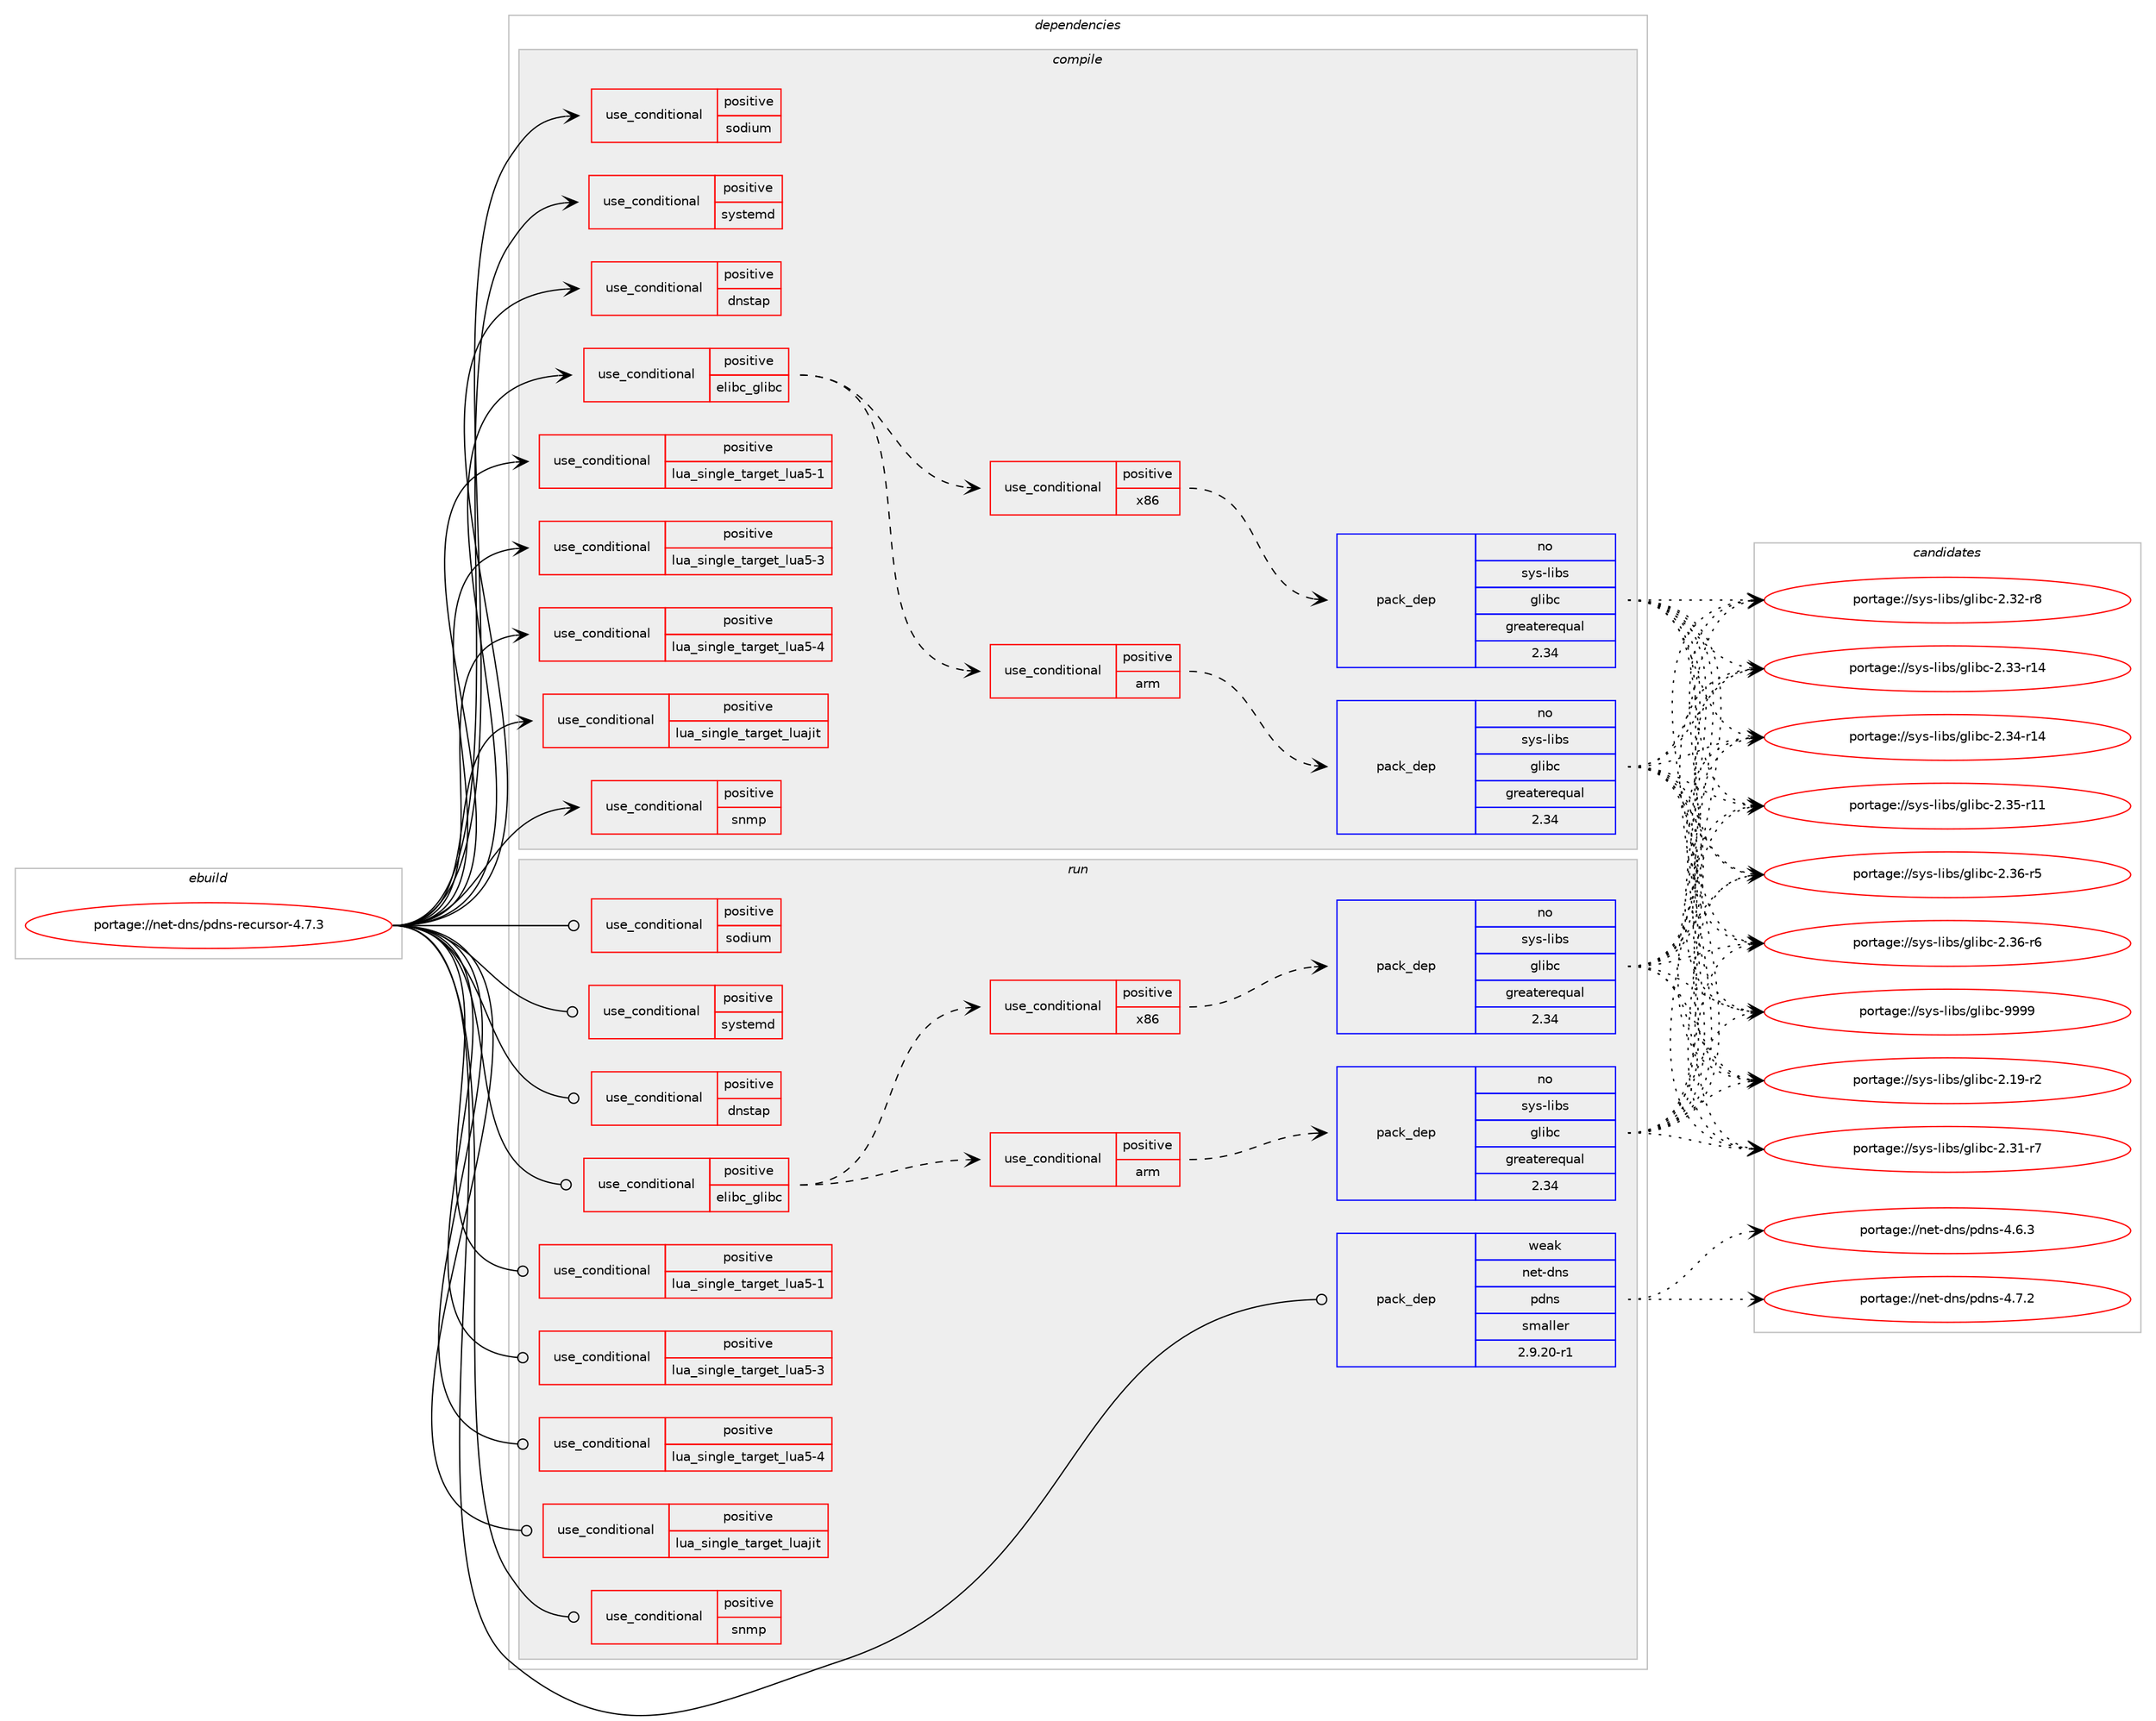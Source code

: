 digraph prolog {

# *************
# Graph options
# *************

newrank=true;
concentrate=true;
compound=true;
graph [rankdir=LR,fontname=Helvetica,fontsize=10,ranksep=1.5];#, ranksep=2.5, nodesep=0.2];
edge  [arrowhead=vee];
node  [fontname=Helvetica,fontsize=10];

# **********
# The ebuild
# **********

subgraph cluster_leftcol {
color=gray;
label=<<i>ebuild</i>>;
id [label="portage://net-dns/pdns-recursor-4.7.3", color=red, width=4, href="../net-dns/pdns-recursor-4.7.3.svg"];
}

# ****************
# The dependencies
# ****************

subgraph cluster_midcol {
color=gray;
label=<<i>dependencies</i>>;
subgraph cluster_compile {
fillcolor="#eeeeee";
style=filled;
label=<<i>compile</i>>;
subgraph cond211 {
dependency255 [label=<<TABLE BORDER="0" CELLBORDER="1" CELLSPACING="0" CELLPADDING="4"><TR><TD ROWSPAN="3" CELLPADDING="10">use_conditional</TD></TR><TR><TD>positive</TD></TR><TR><TD>dnstap</TD></TR></TABLE>>, shape=none, color=red];
# *** BEGIN UNKNOWN DEPENDENCY TYPE (TODO) ***
# dependency255 -> package_dependency(portage://net-dns/pdns-recursor-4.7.3,install,no,dev-libs,fstrm,none,[,,],[],[])
# *** END UNKNOWN DEPENDENCY TYPE (TODO) ***

}
id:e -> dependency255:w [weight=20,style="solid",arrowhead="vee"];
subgraph cond212 {
dependency256 [label=<<TABLE BORDER="0" CELLBORDER="1" CELLSPACING="0" CELLPADDING="4"><TR><TD ROWSPAN="3" CELLPADDING="10">use_conditional</TD></TR><TR><TD>positive</TD></TR><TR><TD>elibc_glibc</TD></TR></TABLE>>, shape=none, color=red];
subgraph cond213 {
dependency257 [label=<<TABLE BORDER="0" CELLBORDER="1" CELLSPACING="0" CELLPADDING="4"><TR><TD ROWSPAN="3" CELLPADDING="10">use_conditional</TD></TR><TR><TD>positive</TD></TR><TR><TD>arm</TD></TR></TABLE>>, shape=none, color=red];
subgraph pack38 {
dependency258 [label=<<TABLE BORDER="0" CELLBORDER="1" CELLSPACING="0" CELLPADDING="4" WIDTH="220"><TR><TD ROWSPAN="6" CELLPADDING="30">pack_dep</TD></TR><TR><TD WIDTH="110">no</TD></TR><TR><TD>sys-libs</TD></TR><TR><TD>glibc</TD></TR><TR><TD>greaterequal</TD></TR><TR><TD>2.34</TD></TR></TABLE>>, shape=none, color=blue];
}
dependency257:e -> dependency258:w [weight=20,style="dashed",arrowhead="vee"];
}
dependency256:e -> dependency257:w [weight=20,style="dashed",arrowhead="vee"];
subgraph cond214 {
dependency259 [label=<<TABLE BORDER="0" CELLBORDER="1" CELLSPACING="0" CELLPADDING="4"><TR><TD ROWSPAN="3" CELLPADDING="10">use_conditional</TD></TR><TR><TD>positive</TD></TR><TR><TD>x86</TD></TR></TABLE>>, shape=none, color=red];
subgraph pack39 {
dependency260 [label=<<TABLE BORDER="0" CELLBORDER="1" CELLSPACING="0" CELLPADDING="4" WIDTH="220"><TR><TD ROWSPAN="6" CELLPADDING="30">pack_dep</TD></TR><TR><TD WIDTH="110">no</TD></TR><TR><TD>sys-libs</TD></TR><TR><TD>glibc</TD></TR><TR><TD>greaterequal</TD></TR><TR><TD>2.34</TD></TR></TABLE>>, shape=none, color=blue];
}
dependency259:e -> dependency260:w [weight=20,style="dashed",arrowhead="vee"];
}
dependency256:e -> dependency259:w [weight=20,style="dashed",arrowhead="vee"];
}
id:e -> dependency256:w [weight=20,style="solid",arrowhead="vee"];
subgraph cond215 {
dependency261 [label=<<TABLE BORDER="0" CELLBORDER="1" CELLSPACING="0" CELLPADDING="4"><TR><TD ROWSPAN="3" CELLPADDING="10">use_conditional</TD></TR><TR><TD>positive</TD></TR><TR><TD>lua_single_target_lua5-1</TD></TR></TABLE>>, shape=none, color=red];
# *** BEGIN UNKNOWN DEPENDENCY TYPE (TODO) ***
# dependency261 -> package_dependency(portage://net-dns/pdns-recursor-4.7.3,install,no,dev-lang,lua,none,[,,],[slot(5.1)],[])
# *** END UNKNOWN DEPENDENCY TYPE (TODO) ***

}
id:e -> dependency261:w [weight=20,style="solid",arrowhead="vee"];
subgraph cond216 {
dependency262 [label=<<TABLE BORDER="0" CELLBORDER="1" CELLSPACING="0" CELLPADDING="4"><TR><TD ROWSPAN="3" CELLPADDING="10">use_conditional</TD></TR><TR><TD>positive</TD></TR><TR><TD>lua_single_target_lua5-3</TD></TR></TABLE>>, shape=none, color=red];
# *** BEGIN UNKNOWN DEPENDENCY TYPE (TODO) ***
# dependency262 -> package_dependency(portage://net-dns/pdns-recursor-4.7.3,install,no,dev-lang,lua,none,[,,],[slot(5.3)],[])
# *** END UNKNOWN DEPENDENCY TYPE (TODO) ***

}
id:e -> dependency262:w [weight=20,style="solid",arrowhead="vee"];
subgraph cond217 {
dependency263 [label=<<TABLE BORDER="0" CELLBORDER="1" CELLSPACING="0" CELLPADDING="4"><TR><TD ROWSPAN="3" CELLPADDING="10">use_conditional</TD></TR><TR><TD>positive</TD></TR><TR><TD>lua_single_target_lua5-4</TD></TR></TABLE>>, shape=none, color=red];
# *** BEGIN UNKNOWN DEPENDENCY TYPE (TODO) ***
# dependency263 -> package_dependency(portage://net-dns/pdns-recursor-4.7.3,install,no,dev-lang,lua,none,[,,],[slot(5.4)],[])
# *** END UNKNOWN DEPENDENCY TYPE (TODO) ***

}
id:e -> dependency263:w [weight=20,style="solid",arrowhead="vee"];
subgraph cond218 {
dependency264 [label=<<TABLE BORDER="0" CELLBORDER="1" CELLSPACING="0" CELLPADDING="4"><TR><TD ROWSPAN="3" CELLPADDING="10">use_conditional</TD></TR><TR><TD>positive</TD></TR><TR><TD>lua_single_target_luajit</TD></TR></TABLE>>, shape=none, color=red];
# *** BEGIN UNKNOWN DEPENDENCY TYPE (TODO) ***
# dependency264 -> package_dependency(portage://net-dns/pdns-recursor-4.7.3,install,no,dev-lang,luajit,none,[,,],any_same_slot,[])
# *** END UNKNOWN DEPENDENCY TYPE (TODO) ***

}
id:e -> dependency264:w [weight=20,style="solid",arrowhead="vee"];
subgraph cond219 {
dependency265 [label=<<TABLE BORDER="0" CELLBORDER="1" CELLSPACING="0" CELLPADDING="4"><TR><TD ROWSPAN="3" CELLPADDING="10">use_conditional</TD></TR><TR><TD>positive</TD></TR><TR><TD>snmp</TD></TR></TABLE>>, shape=none, color=red];
# *** BEGIN UNKNOWN DEPENDENCY TYPE (TODO) ***
# dependency265 -> package_dependency(portage://net-dns/pdns-recursor-4.7.3,install,no,net-analyzer,net-snmp,none,[,,],[],[])
# *** END UNKNOWN DEPENDENCY TYPE (TODO) ***

}
id:e -> dependency265:w [weight=20,style="solid",arrowhead="vee"];
subgraph cond220 {
dependency266 [label=<<TABLE BORDER="0" CELLBORDER="1" CELLSPACING="0" CELLPADDING="4"><TR><TD ROWSPAN="3" CELLPADDING="10">use_conditional</TD></TR><TR><TD>positive</TD></TR><TR><TD>sodium</TD></TR></TABLE>>, shape=none, color=red];
# *** BEGIN UNKNOWN DEPENDENCY TYPE (TODO) ***
# dependency266 -> package_dependency(portage://net-dns/pdns-recursor-4.7.3,install,no,dev-libs,libsodium,none,[,,],any_same_slot,[])
# *** END UNKNOWN DEPENDENCY TYPE (TODO) ***

}
id:e -> dependency266:w [weight=20,style="solid",arrowhead="vee"];
subgraph cond221 {
dependency267 [label=<<TABLE BORDER="0" CELLBORDER="1" CELLSPACING="0" CELLPADDING="4"><TR><TD ROWSPAN="3" CELLPADDING="10">use_conditional</TD></TR><TR><TD>positive</TD></TR><TR><TD>systemd</TD></TR></TABLE>>, shape=none, color=red];
# *** BEGIN UNKNOWN DEPENDENCY TYPE (TODO) ***
# dependency267 -> package_dependency(portage://net-dns/pdns-recursor-4.7.3,install,no,sys-apps,systemd,none,[,,],[slot(0),equal],[])
# *** END UNKNOWN DEPENDENCY TYPE (TODO) ***

}
id:e -> dependency267:w [weight=20,style="solid",arrowhead="vee"];
# *** BEGIN UNKNOWN DEPENDENCY TYPE (TODO) ***
# id -> package_dependency(portage://net-dns/pdns-recursor-4.7.3,install,no,dev-libs,boost,none,[,,],any_same_slot,[use(enable(context),none)])
# *** END UNKNOWN DEPENDENCY TYPE (TODO) ***

# *** BEGIN UNKNOWN DEPENDENCY TYPE (TODO) ***
# id -> package_dependency(portage://net-dns/pdns-recursor-4.7.3,install,no,dev-libs,openssl,none,[,,],any_same_slot,[])
# *** END UNKNOWN DEPENDENCY TYPE (TODO) ***

}
subgraph cluster_compileandrun {
fillcolor="#eeeeee";
style=filled;
label=<<i>compile and run</i>>;
}
subgraph cluster_run {
fillcolor="#eeeeee";
style=filled;
label=<<i>run</i>>;
subgraph cond222 {
dependency268 [label=<<TABLE BORDER="0" CELLBORDER="1" CELLSPACING="0" CELLPADDING="4"><TR><TD ROWSPAN="3" CELLPADDING="10">use_conditional</TD></TR><TR><TD>positive</TD></TR><TR><TD>dnstap</TD></TR></TABLE>>, shape=none, color=red];
# *** BEGIN UNKNOWN DEPENDENCY TYPE (TODO) ***
# dependency268 -> package_dependency(portage://net-dns/pdns-recursor-4.7.3,run,no,dev-libs,fstrm,none,[,,],[],[])
# *** END UNKNOWN DEPENDENCY TYPE (TODO) ***

}
id:e -> dependency268:w [weight=20,style="solid",arrowhead="odot"];
subgraph cond223 {
dependency269 [label=<<TABLE BORDER="0" CELLBORDER="1" CELLSPACING="0" CELLPADDING="4"><TR><TD ROWSPAN="3" CELLPADDING="10">use_conditional</TD></TR><TR><TD>positive</TD></TR><TR><TD>elibc_glibc</TD></TR></TABLE>>, shape=none, color=red];
subgraph cond224 {
dependency270 [label=<<TABLE BORDER="0" CELLBORDER="1" CELLSPACING="0" CELLPADDING="4"><TR><TD ROWSPAN="3" CELLPADDING="10">use_conditional</TD></TR><TR><TD>positive</TD></TR><TR><TD>arm</TD></TR></TABLE>>, shape=none, color=red];
subgraph pack40 {
dependency271 [label=<<TABLE BORDER="0" CELLBORDER="1" CELLSPACING="0" CELLPADDING="4" WIDTH="220"><TR><TD ROWSPAN="6" CELLPADDING="30">pack_dep</TD></TR><TR><TD WIDTH="110">no</TD></TR><TR><TD>sys-libs</TD></TR><TR><TD>glibc</TD></TR><TR><TD>greaterequal</TD></TR><TR><TD>2.34</TD></TR></TABLE>>, shape=none, color=blue];
}
dependency270:e -> dependency271:w [weight=20,style="dashed",arrowhead="vee"];
}
dependency269:e -> dependency270:w [weight=20,style="dashed",arrowhead="vee"];
subgraph cond225 {
dependency272 [label=<<TABLE BORDER="0" CELLBORDER="1" CELLSPACING="0" CELLPADDING="4"><TR><TD ROWSPAN="3" CELLPADDING="10">use_conditional</TD></TR><TR><TD>positive</TD></TR><TR><TD>x86</TD></TR></TABLE>>, shape=none, color=red];
subgraph pack41 {
dependency273 [label=<<TABLE BORDER="0" CELLBORDER="1" CELLSPACING="0" CELLPADDING="4" WIDTH="220"><TR><TD ROWSPAN="6" CELLPADDING="30">pack_dep</TD></TR><TR><TD WIDTH="110">no</TD></TR><TR><TD>sys-libs</TD></TR><TR><TD>glibc</TD></TR><TR><TD>greaterequal</TD></TR><TR><TD>2.34</TD></TR></TABLE>>, shape=none, color=blue];
}
dependency272:e -> dependency273:w [weight=20,style="dashed",arrowhead="vee"];
}
dependency269:e -> dependency272:w [weight=20,style="dashed",arrowhead="vee"];
}
id:e -> dependency269:w [weight=20,style="solid",arrowhead="odot"];
subgraph cond226 {
dependency274 [label=<<TABLE BORDER="0" CELLBORDER="1" CELLSPACING="0" CELLPADDING="4"><TR><TD ROWSPAN="3" CELLPADDING="10">use_conditional</TD></TR><TR><TD>positive</TD></TR><TR><TD>lua_single_target_lua5-1</TD></TR></TABLE>>, shape=none, color=red];
# *** BEGIN UNKNOWN DEPENDENCY TYPE (TODO) ***
# dependency274 -> package_dependency(portage://net-dns/pdns-recursor-4.7.3,run,no,dev-lang,lua,none,[,,],[slot(5.1)],[])
# *** END UNKNOWN DEPENDENCY TYPE (TODO) ***

}
id:e -> dependency274:w [weight=20,style="solid",arrowhead="odot"];
subgraph cond227 {
dependency275 [label=<<TABLE BORDER="0" CELLBORDER="1" CELLSPACING="0" CELLPADDING="4"><TR><TD ROWSPAN="3" CELLPADDING="10">use_conditional</TD></TR><TR><TD>positive</TD></TR><TR><TD>lua_single_target_lua5-3</TD></TR></TABLE>>, shape=none, color=red];
# *** BEGIN UNKNOWN DEPENDENCY TYPE (TODO) ***
# dependency275 -> package_dependency(portage://net-dns/pdns-recursor-4.7.3,run,no,dev-lang,lua,none,[,,],[slot(5.3)],[])
# *** END UNKNOWN DEPENDENCY TYPE (TODO) ***

}
id:e -> dependency275:w [weight=20,style="solid",arrowhead="odot"];
subgraph cond228 {
dependency276 [label=<<TABLE BORDER="0" CELLBORDER="1" CELLSPACING="0" CELLPADDING="4"><TR><TD ROWSPAN="3" CELLPADDING="10">use_conditional</TD></TR><TR><TD>positive</TD></TR><TR><TD>lua_single_target_lua5-4</TD></TR></TABLE>>, shape=none, color=red];
# *** BEGIN UNKNOWN DEPENDENCY TYPE (TODO) ***
# dependency276 -> package_dependency(portage://net-dns/pdns-recursor-4.7.3,run,no,dev-lang,lua,none,[,,],[slot(5.4)],[])
# *** END UNKNOWN DEPENDENCY TYPE (TODO) ***

}
id:e -> dependency276:w [weight=20,style="solid",arrowhead="odot"];
subgraph cond229 {
dependency277 [label=<<TABLE BORDER="0" CELLBORDER="1" CELLSPACING="0" CELLPADDING="4"><TR><TD ROWSPAN="3" CELLPADDING="10">use_conditional</TD></TR><TR><TD>positive</TD></TR><TR><TD>lua_single_target_luajit</TD></TR></TABLE>>, shape=none, color=red];
# *** BEGIN UNKNOWN DEPENDENCY TYPE (TODO) ***
# dependency277 -> package_dependency(portage://net-dns/pdns-recursor-4.7.3,run,no,dev-lang,luajit,none,[,,],any_same_slot,[])
# *** END UNKNOWN DEPENDENCY TYPE (TODO) ***

}
id:e -> dependency277:w [weight=20,style="solid",arrowhead="odot"];
subgraph cond230 {
dependency278 [label=<<TABLE BORDER="0" CELLBORDER="1" CELLSPACING="0" CELLPADDING="4"><TR><TD ROWSPAN="3" CELLPADDING="10">use_conditional</TD></TR><TR><TD>positive</TD></TR><TR><TD>snmp</TD></TR></TABLE>>, shape=none, color=red];
# *** BEGIN UNKNOWN DEPENDENCY TYPE (TODO) ***
# dependency278 -> package_dependency(portage://net-dns/pdns-recursor-4.7.3,run,no,net-analyzer,net-snmp,none,[,,],[],[])
# *** END UNKNOWN DEPENDENCY TYPE (TODO) ***

}
id:e -> dependency278:w [weight=20,style="solid",arrowhead="odot"];
subgraph cond231 {
dependency279 [label=<<TABLE BORDER="0" CELLBORDER="1" CELLSPACING="0" CELLPADDING="4"><TR><TD ROWSPAN="3" CELLPADDING="10">use_conditional</TD></TR><TR><TD>positive</TD></TR><TR><TD>sodium</TD></TR></TABLE>>, shape=none, color=red];
# *** BEGIN UNKNOWN DEPENDENCY TYPE (TODO) ***
# dependency279 -> package_dependency(portage://net-dns/pdns-recursor-4.7.3,run,no,dev-libs,libsodium,none,[,,],any_same_slot,[])
# *** END UNKNOWN DEPENDENCY TYPE (TODO) ***

}
id:e -> dependency279:w [weight=20,style="solid",arrowhead="odot"];
subgraph cond232 {
dependency280 [label=<<TABLE BORDER="0" CELLBORDER="1" CELLSPACING="0" CELLPADDING="4"><TR><TD ROWSPAN="3" CELLPADDING="10">use_conditional</TD></TR><TR><TD>positive</TD></TR><TR><TD>systemd</TD></TR></TABLE>>, shape=none, color=red];
# *** BEGIN UNKNOWN DEPENDENCY TYPE (TODO) ***
# dependency280 -> package_dependency(portage://net-dns/pdns-recursor-4.7.3,run,no,sys-apps,systemd,none,[,,],[slot(0),equal],[])
# *** END UNKNOWN DEPENDENCY TYPE (TODO) ***

}
id:e -> dependency280:w [weight=20,style="solid",arrowhead="odot"];
# *** BEGIN UNKNOWN DEPENDENCY TYPE (TODO) ***
# id -> package_dependency(portage://net-dns/pdns-recursor-4.7.3,run,no,acct-group,pdns,none,[,,],[],[])
# *** END UNKNOWN DEPENDENCY TYPE (TODO) ***

# *** BEGIN UNKNOWN DEPENDENCY TYPE (TODO) ***
# id -> package_dependency(portage://net-dns/pdns-recursor-4.7.3,run,no,acct-user,pdns,none,[,,],[],[])
# *** END UNKNOWN DEPENDENCY TYPE (TODO) ***

# *** BEGIN UNKNOWN DEPENDENCY TYPE (TODO) ***
# id -> package_dependency(portage://net-dns/pdns-recursor-4.7.3,run,no,dev-libs,boost,none,[,,],any_same_slot,[use(enable(context),none)])
# *** END UNKNOWN DEPENDENCY TYPE (TODO) ***

# *** BEGIN UNKNOWN DEPENDENCY TYPE (TODO) ***
# id -> package_dependency(portage://net-dns/pdns-recursor-4.7.3,run,no,dev-libs,openssl,none,[,,],any_same_slot,[])
# *** END UNKNOWN DEPENDENCY TYPE (TODO) ***

subgraph pack42 {
dependency281 [label=<<TABLE BORDER="0" CELLBORDER="1" CELLSPACING="0" CELLPADDING="4" WIDTH="220"><TR><TD ROWSPAN="6" CELLPADDING="30">pack_dep</TD></TR><TR><TD WIDTH="110">weak</TD></TR><TR><TD>net-dns</TD></TR><TR><TD>pdns</TD></TR><TR><TD>smaller</TD></TR><TR><TD>2.9.20-r1</TD></TR></TABLE>>, shape=none, color=blue];
}
id:e -> dependency281:w [weight=20,style="solid",arrowhead="odot"];
}
}

# **************
# The candidates
# **************

subgraph cluster_choices {
rank=same;
color=gray;
label=<<i>candidates</i>>;

subgraph choice38 {
color=black;
nodesep=1;
choice115121115451081059811547103108105989945504649574511450 [label="portage://sys-libs/glibc-2.19-r2", color=red, width=4,href="../sys-libs/glibc-2.19-r2.svg"];
choice115121115451081059811547103108105989945504651494511455 [label="portage://sys-libs/glibc-2.31-r7", color=red, width=4,href="../sys-libs/glibc-2.31-r7.svg"];
choice115121115451081059811547103108105989945504651504511456 [label="portage://sys-libs/glibc-2.32-r8", color=red, width=4,href="../sys-libs/glibc-2.32-r8.svg"];
choice11512111545108105981154710310810598994550465151451144952 [label="portage://sys-libs/glibc-2.33-r14", color=red, width=4,href="../sys-libs/glibc-2.33-r14.svg"];
choice11512111545108105981154710310810598994550465152451144952 [label="portage://sys-libs/glibc-2.34-r14", color=red, width=4,href="../sys-libs/glibc-2.34-r14.svg"];
choice11512111545108105981154710310810598994550465153451144949 [label="portage://sys-libs/glibc-2.35-r11", color=red, width=4,href="../sys-libs/glibc-2.35-r11.svg"];
choice115121115451081059811547103108105989945504651544511453 [label="portage://sys-libs/glibc-2.36-r5", color=red, width=4,href="../sys-libs/glibc-2.36-r5.svg"];
choice115121115451081059811547103108105989945504651544511454 [label="portage://sys-libs/glibc-2.36-r6", color=red, width=4,href="../sys-libs/glibc-2.36-r6.svg"];
choice11512111545108105981154710310810598994557575757 [label="portage://sys-libs/glibc-9999", color=red, width=4,href="../sys-libs/glibc-9999.svg"];
dependency258:e -> choice115121115451081059811547103108105989945504649574511450:w [style=dotted,weight="100"];
dependency258:e -> choice115121115451081059811547103108105989945504651494511455:w [style=dotted,weight="100"];
dependency258:e -> choice115121115451081059811547103108105989945504651504511456:w [style=dotted,weight="100"];
dependency258:e -> choice11512111545108105981154710310810598994550465151451144952:w [style=dotted,weight="100"];
dependency258:e -> choice11512111545108105981154710310810598994550465152451144952:w [style=dotted,weight="100"];
dependency258:e -> choice11512111545108105981154710310810598994550465153451144949:w [style=dotted,weight="100"];
dependency258:e -> choice115121115451081059811547103108105989945504651544511453:w [style=dotted,weight="100"];
dependency258:e -> choice115121115451081059811547103108105989945504651544511454:w [style=dotted,weight="100"];
dependency258:e -> choice11512111545108105981154710310810598994557575757:w [style=dotted,weight="100"];
}
subgraph choice39 {
color=black;
nodesep=1;
choice115121115451081059811547103108105989945504649574511450 [label="portage://sys-libs/glibc-2.19-r2", color=red, width=4,href="../sys-libs/glibc-2.19-r2.svg"];
choice115121115451081059811547103108105989945504651494511455 [label="portage://sys-libs/glibc-2.31-r7", color=red, width=4,href="../sys-libs/glibc-2.31-r7.svg"];
choice115121115451081059811547103108105989945504651504511456 [label="portage://sys-libs/glibc-2.32-r8", color=red, width=4,href="../sys-libs/glibc-2.32-r8.svg"];
choice11512111545108105981154710310810598994550465151451144952 [label="portage://sys-libs/glibc-2.33-r14", color=red, width=4,href="../sys-libs/glibc-2.33-r14.svg"];
choice11512111545108105981154710310810598994550465152451144952 [label="portage://sys-libs/glibc-2.34-r14", color=red, width=4,href="../sys-libs/glibc-2.34-r14.svg"];
choice11512111545108105981154710310810598994550465153451144949 [label="portage://sys-libs/glibc-2.35-r11", color=red, width=4,href="../sys-libs/glibc-2.35-r11.svg"];
choice115121115451081059811547103108105989945504651544511453 [label="portage://sys-libs/glibc-2.36-r5", color=red, width=4,href="../sys-libs/glibc-2.36-r5.svg"];
choice115121115451081059811547103108105989945504651544511454 [label="portage://sys-libs/glibc-2.36-r6", color=red, width=4,href="../sys-libs/glibc-2.36-r6.svg"];
choice11512111545108105981154710310810598994557575757 [label="portage://sys-libs/glibc-9999", color=red, width=4,href="../sys-libs/glibc-9999.svg"];
dependency260:e -> choice115121115451081059811547103108105989945504649574511450:w [style=dotted,weight="100"];
dependency260:e -> choice115121115451081059811547103108105989945504651494511455:w [style=dotted,weight="100"];
dependency260:e -> choice115121115451081059811547103108105989945504651504511456:w [style=dotted,weight="100"];
dependency260:e -> choice11512111545108105981154710310810598994550465151451144952:w [style=dotted,weight="100"];
dependency260:e -> choice11512111545108105981154710310810598994550465152451144952:w [style=dotted,weight="100"];
dependency260:e -> choice11512111545108105981154710310810598994550465153451144949:w [style=dotted,weight="100"];
dependency260:e -> choice115121115451081059811547103108105989945504651544511453:w [style=dotted,weight="100"];
dependency260:e -> choice115121115451081059811547103108105989945504651544511454:w [style=dotted,weight="100"];
dependency260:e -> choice11512111545108105981154710310810598994557575757:w [style=dotted,weight="100"];
}
subgraph choice40 {
color=black;
nodesep=1;
choice115121115451081059811547103108105989945504649574511450 [label="portage://sys-libs/glibc-2.19-r2", color=red, width=4,href="../sys-libs/glibc-2.19-r2.svg"];
choice115121115451081059811547103108105989945504651494511455 [label="portage://sys-libs/glibc-2.31-r7", color=red, width=4,href="../sys-libs/glibc-2.31-r7.svg"];
choice115121115451081059811547103108105989945504651504511456 [label="portage://sys-libs/glibc-2.32-r8", color=red, width=4,href="../sys-libs/glibc-2.32-r8.svg"];
choice11512111545108105981154710310810598994550465151451144952 [label="portage://sys-libs/glibc-2.33-r14", color=red, width=4,href="../sys-libs/glibc-2.33-r14.svg"];
choice11512111545108105981154710310810598994550465152451144952 [label="portage://sys-libs/glibc-2.34-r14", color=red, width=4,href="../sys-libs/glibc-2.34-r14.svg"];
choice11512111545108105981154710310810598994550465153451144949 [label="portage://sys-libs/glibc-2.35-r11", color=red, width=4,href="../sys-libs/glibc-2.35-r11.svg"];
choice115121115451081059811547103108105989945504651544511453 [label="portage://sys-libs/glibc-2.36-r5", color=red, width=4,href="../sys-libs/glibc-2.36-r5.svg"];
choice115121115451081059811547103108105989945504651544511454 [label="portage://sys-libs/glibc-2.36-r6", color=red, width=4,href="../sys-libs/glibc-2.36-r6.svg"];
choice11512111545108105981154710310810598994557575757 [label="portage://sys-libs/glibc-9999", color=red, width=4,href="../sys-libs/glibc-9999.svg"];
dependency271:e -> choice115121115451081059811547103108105989945504649574511450:w [style=dotted,weight="100"];
dependency271:e -> choice115121115451081059811547103108105989945504651494511455:w [style=dotted,weight="100"];
dependency271:e -> choice115121115451081059811547103108105989945504651504511456:w [style=dotted,weight="100"];
dependency271:e -> choice11512111545108105981154710310810598994550465151451144952:w [style=dotted,weight="100"];
dependency271:e -> choice11512111545108105981154710310810598994550465152451144952:w [style=dotted,weight="100"];
dependency271:e -> choice11512111545108105981154710310810598994550465153451144949:w [style=dotted,weight="100"];
dependency271:e -> choice115121115451081059811547103108105989945504651544511453:w [style=dotted,weight="100"];
dependency271:e -> choice115121115451081059811547103108105989945504651544511454:w [style=dotted,weight="100"];
dependency271:e -> choice11512111545108105981154710310810598994557575757:w [style=dotted,weight="100"];
}
subgraph choice41 {
color=black;
nodesep=1;
choice115121115451081059811547103108105989945504649574511450 [label="portage://sys-libs/glibc-2.19-r2", color=red, width=4,href="../sys-libs/glibc-2.19-r2.svg"];
choice115121115451081059811547103108105989945504651494511455 [label="portage://sys-libs/glibc-2.31-r7", color=red, width=4,href="../sys-libs/glibc-2.31-r7.svg"];
choice115121115451081059811547103108105989945504651504511456 [label="portage://sys-libs/glibc-2.32-r8", color=red, width=4,href="../sys-libs/glibc-2.32-r8.svg"];
choice11512111545108105981154710310810598994550465151451144952 [label="portage://sys-libs/glibc-2.33-r14", color=red, width=4,href="../sys-libs/glibc-2.33-r14.svg"];
choice11512111545108105981154710310810598994550465152451144952 [label="portage://sys-libs/glibc-2.34-r14", color=red, width=4,href="../sys-libs/glibc-2.34-r14.svg"];
choice11512111545108105981154710310810598994550465153451144949 [label="portage://sys-libs/glibc-2.35-r11", color=red, width=4,href="../sys-libs/glibc-2.35-r11.svg"];
choice115121115451081059811547103108105989945504651544511453 [label="portage://sys-libs/glibc-2.36-r5", color=red, width=4,href="../sys-libs/glibc-2.36-r5.svg"];
choice115121115451081059811547103108105989945504651544511454 [label="portage://sys-libs/glibc-2.36-r6", color=red, width=4,href="../sys-libs/glibc-2.36-r6.svg"];
choice11512111545108105981154710310810598994557575757 [label="portage://sys-libs/glibc-9999", color=red, width=4,href="../sys-libs/glibc-9999.svg"];
dependency273:e -> choice115121115451081059811547103108105989945504649574511450:w [style=dotted,weight="100"];
dependency273:e -> choice115121115451081059811547103108105989945504651494511455:w [style=dotted,weight="100"];
dependency273:e -> choice115121115451081059811547103108105989945504651504511456:w [style=dotted,weight="100"];
dependency273:e -> choice11512111545108105981154710310810598994550465151451144952:w [style=dotted,weight="100"];
dependency273:e -> choice11512111545108105981154710310810598994550465152451144952:w [style=dotted,weight="100"];
dependency273:e -> choice11512111545108105981154710310810598994550465153451144949:w [style=dotted,weight="100"];
dependency273:e -> choice115121115451081059811547103108105989945504651544511453:w [style=dotted,weight="100"];
dependency273:e -> choice115121115451081059811547103108105989945504651544511454:w [style=dotted,weight="100"];
dependency273:e -> choice11512111545108105981154710310810598994557575757:w [style=dotted,weight="100"];
}
subgraph choice42 {
color=black;
nodesep=1;
choice1101011164510011011547112100110115455246544651 [label="portage://net-dns/pdns-4.6.3", color=red, width=4,href="../net-dns/pdns-4.6.3.svg"];
choice1101011164510011011547112100110115455246554650 [label="portage://net-dns/pdns-4.7.2", color=red, width=4,href="../net-dns/pdns-4.7.2.svg"];
dependency281:e -> choice1101011164510011011547112100110115455246544651:w [style=dotted,weight="100"];
dependency281:e -> choice1101011164510011011547112100110115455246554650:w [style=dotted,weight="100"];
}
}

}
